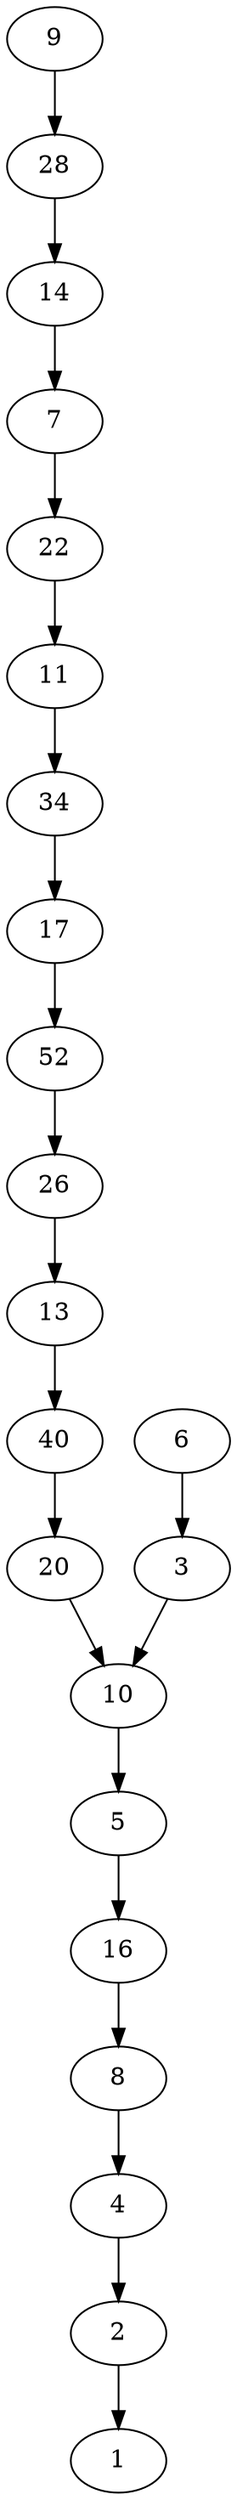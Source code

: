 digraph a {
	2 -> 1
	4 -> 2
	8 -> 4
	16 -> 8
	5 -> 16
	10 -> 5
	20 -> 10
	40 -> 20
	13 -> 40
	26 -> 13
	52 -> 26
	17 -> 52
	34 -> 17
	11 -> 34
	22 -> 11
	7 -> 22
	14 -> 7
	28 -> 14
	9 -> 28
	3 -> 10
	6 -> 3
}

